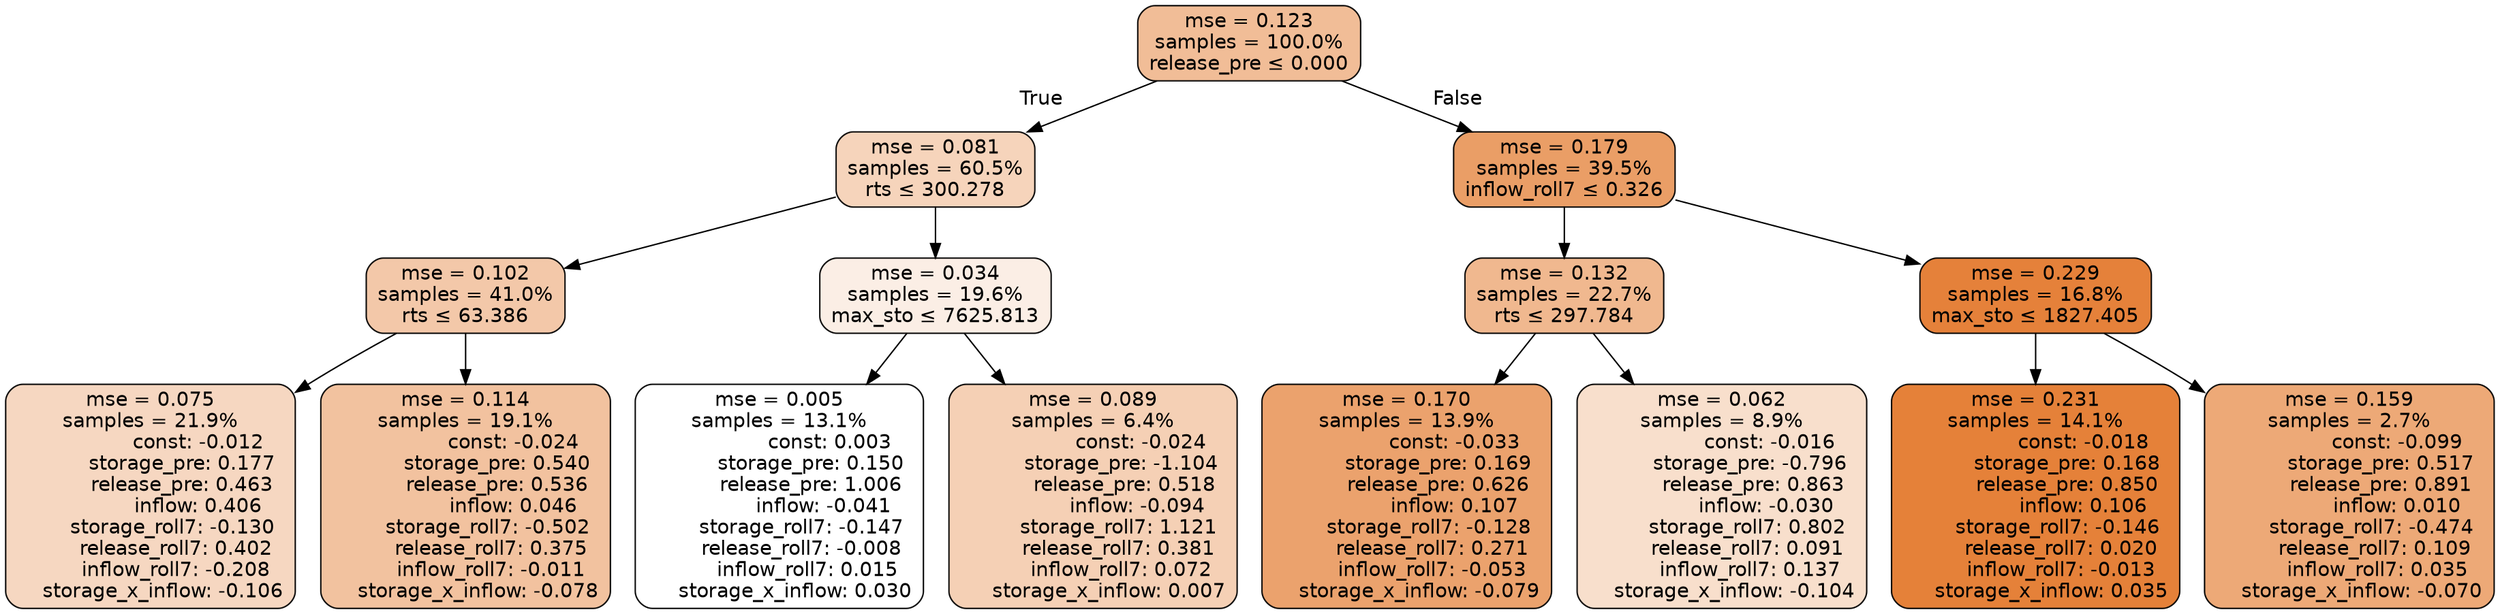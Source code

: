 digraph tree {
bgcolor="transparent"
node [shape=rectangle, style="filled, rounded", color="black", fontname=helvetica] ;
edge [fontname=helvetica] ;
	"0" [label="mse = 0.123
samples = 100.0%
release_pre &le; 0.000", fillcolor="#f1bd97"]
	"1" [label="mse = 0.081
samples = 60.5%
rts &le; 300.278", fillcolor="#f6d4bb"]
	"2" [label="mse = 0.102
samples = 41.0%
rts &le; 63.386", fillcolor="#f3c8a9"]
	"3" [label="mse = 0.075
samples = 21.9%
               const: -0.012
          storage_pre: 0.177
          release_pre: 0.463
               inflow: 0.406
       storage_roll7: -0.130
        release_roll7: 0.402
        inflow_roll7: -0.208
    storage_x_inflow: -0.106", fillcolor="#f6d7c1"]
	"4" [label="mse = 0.114
samples = 19.1%
               const: -0.024
          storage_pre: 0.540
          release_pre: 0.536
               inflow: 0.046
       storage_roll7: -0.502
        release_roll7: 0.375
        inflow_roll7: -0.011
    storage_x_inflow: -0.078", fillcolor="#f2c29f"]
	"5" [label="mse = 0.034
samples = 19.6%
max_sto &le; 7625.813", fillcolor="#fbeee5"]
	"6" [label="mse = 0.005
samples = 13.1%
                const: 0.003
          storage_pre: 0.150
          release_pre: 1.006
              inflow: -0.041
       storage_roll7: -0.147
       release_roll7: -0.008
         inflow_roll7: 0.015
     storage_x_inflow: 0.030", fillcolor="#ffffff"]
	"7" [label="mse = 0.089
samples = 6.4%
               const: -0.024
         storage_pre: -1.104
          release_pre: 0.518
              inflow: -0.094
        storage_roll7: 1.121
        release_roll7: 0.381
         inflow_roll7: 0.072
     storage_x_inflow: 0.007", fillcolor="#f5d0b5"]
	"8" [label="mse = 0.179
samples = 39.5%
inflow_roll7 &le; 0.326", fillcolor="#ea9e66"]
	"9" [label="mse = 0.132
samples = 22.7%
rts &le; 297.784", fillcolor="#f0b88f"]
	"10" [label="mse = 0.170
samples = 13.9%
               const: -0.033
          storage_pre: 0.169
          release_pre: 0.626
               inflow: 0.107
       storage_roll7: -0.128
        release_roll7: 0.271
        inflow_roll7: -0.053
    storage_x_inflow: -0.079", fillcolor="#eba26d"]
	"11" [label="mse = 0.062
samples = 8.9%
               const: -0.016
         storage_pre: -0.796
          release_pre: 0.863
              inflow: -0.030
        storage_roll7: 0.802
        release_roll7: 0.091
         inflow_roll7: 0.137
    storage_x_inflow: -0.104", fillcolor="#f8dfcc"]
	"12" [label="mse = 0.229
samples = 16.8%
max_sto &le; 1827.405", fillcolor="#e5813a"]
	"13" [label="mse = 0.231
samples = 14.1%
               const: -0.018
          storage_pre: 0.168
          release_pre: 0.850
               inflow: 0.106
       storage_roll7: -0.146
        release_roll7: 0.020
        inflow_roll7: -0.013
     storage_x_inflow: 0.035", fillcolor="#e58139"]
	"14" [label="mse = 0.159
samples = 2.7%
               const: -0.099
          storage_pre: 0.517
          release_pre: 0.891
               inflow: 0.010
       storage_roll7: -0.474
        release_roll7: 0.109
         inflow_roll7: 0.035
    storage_x_inflow: -0.070", fillcolor="#eda977"]

	"0" -> "1" [labeldistance=2.5, labelangle=45, headlabel="True"]
	"1" -> "2"
	"2" -> "3"
	"2" -> "4"
	"1" -> "5"
	"5" -> "6"
	"5" -> "7"
	"0" -> "8" [labeldistance=2.5, labelangle=-45, headlabel="False"]
	"8" -> "9"
	"9" -> "10"
	"9" -> "11"
	"8" -> "12"
	"12" -> "13"
	"12" -> "14"
}